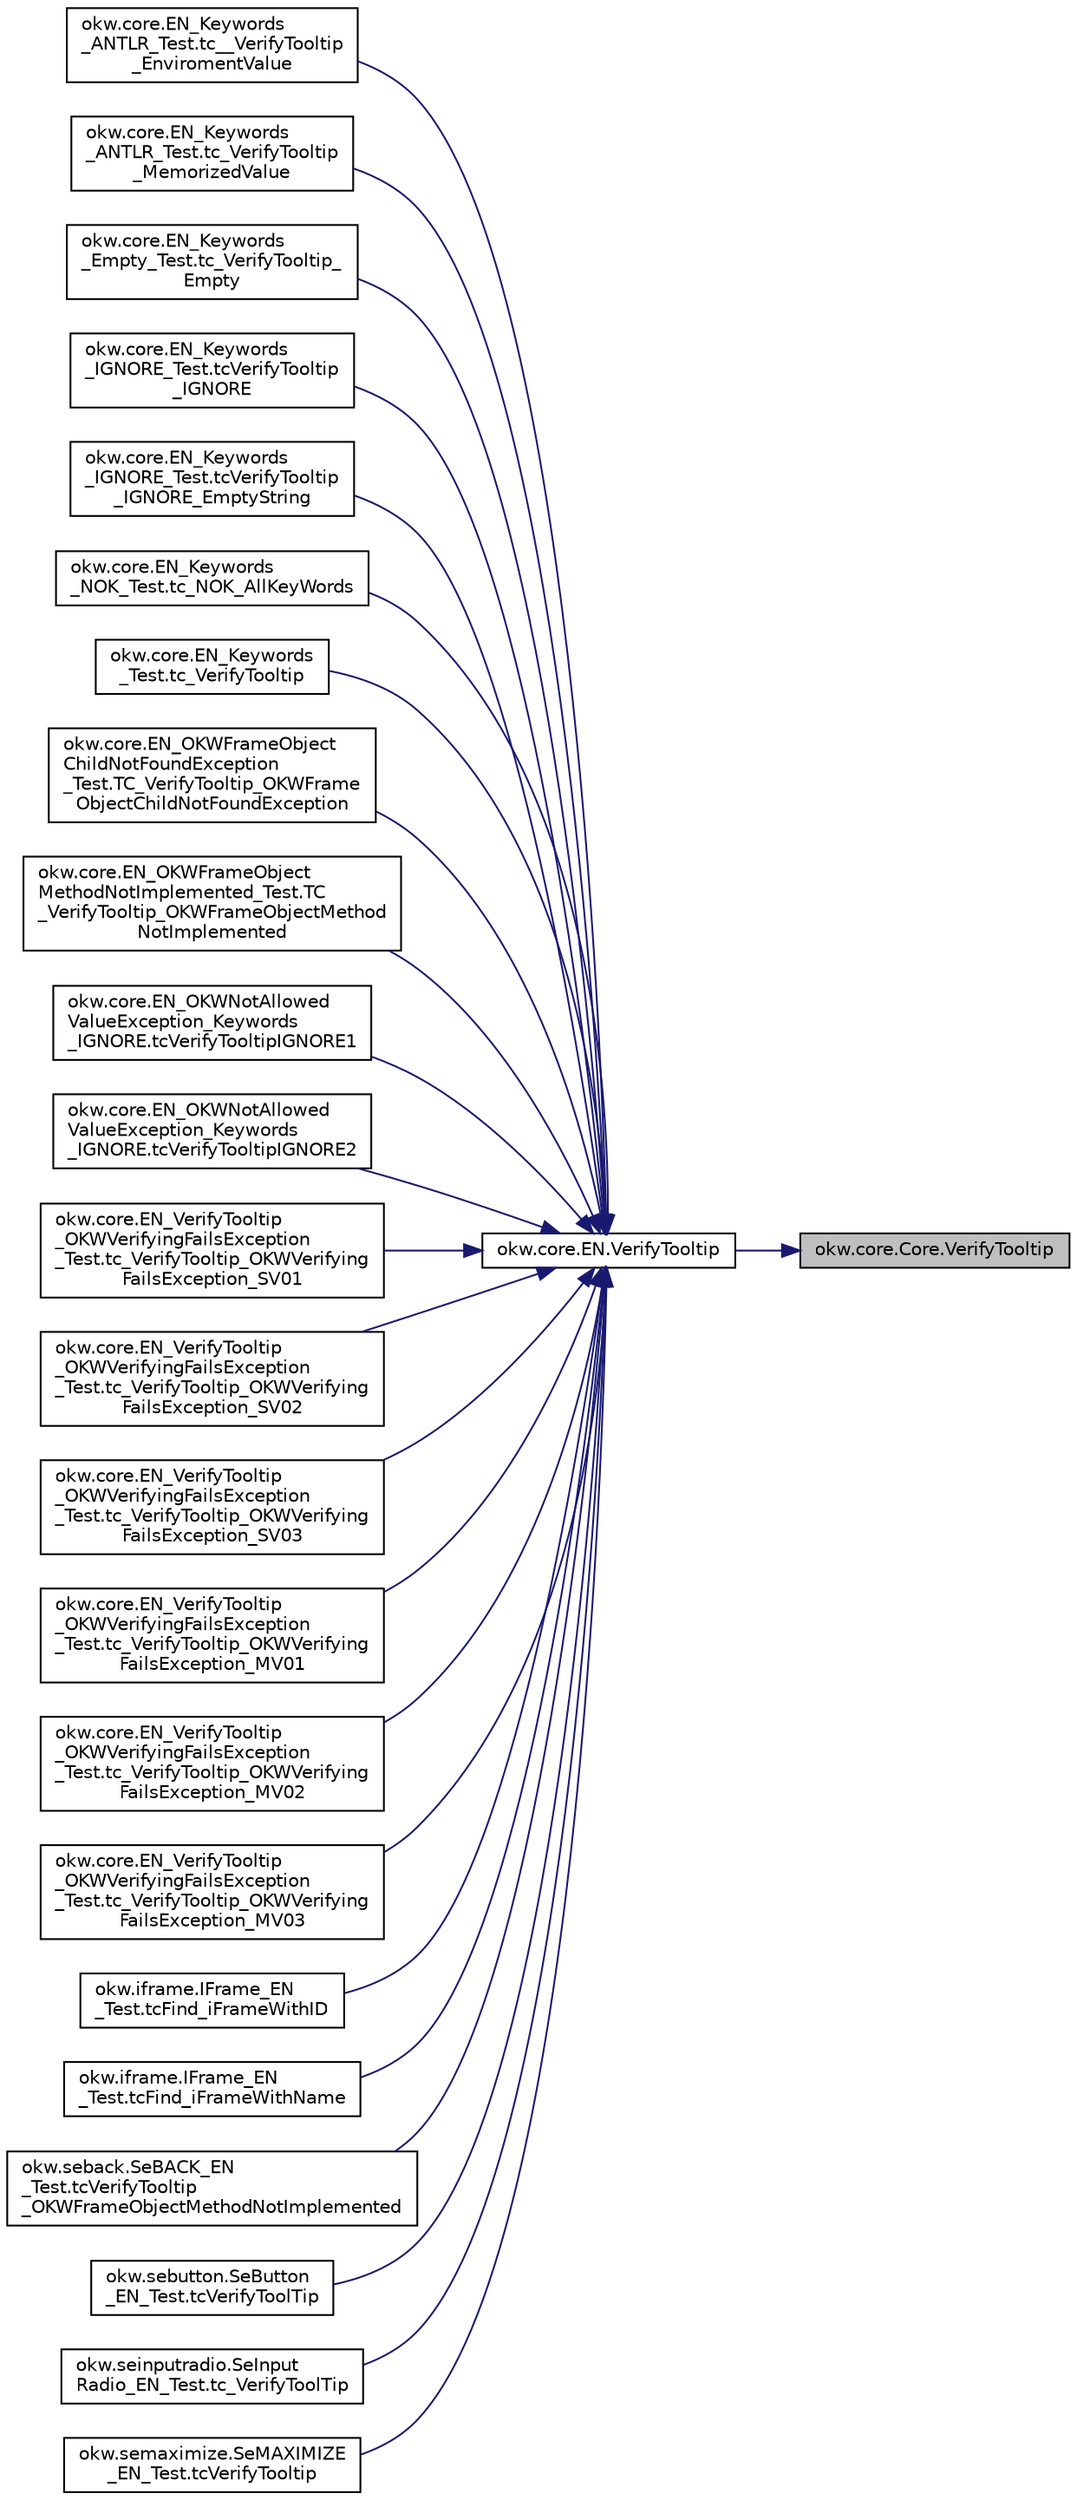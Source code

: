 digraph "okw.core.Core.VerifyTooltip"
{
 // INTERACTIVE_SVG=YES
 // LATEX_PDF_SIZE
  edge [fontname="Helvetica",fontsize="10",labelfontname="Helvetica",labelfontsize="10"];
  node [fontname="Helvetica",fontsize="10",shape=record];
  rankdir="RL";
  Node5066 [label="okw.core.Core.VerifyTooltip",height=0.2,width=0.4,color="black", fillcolor="grey75", style="filled", fontcolor="black",tooltip="Prüft den Tooltip-Text eines Objektes."];
  Node5066 -> Node5067 [dir="back",color="midnightblue",fontsize="10",style="solid",fontname="Helvetica"];
  Node5067 [label="okw.core.EN.VerifyTooltip",height=0.2,width=0.4,color="black", fillcolor="white", style="filled",URL="$classokw_1_1core_1_1_e_n.html#a7a19b4149e808ffc7fbaca9d0e6412b3",tooltip="Prüft den Tooltip-Text eines Objektes."];
  Node5067 -> Node5068 [dir="back",color="midnightblue",fontsize="10",style="solid",fontname="Helvetica"];
  Node5068 [label="okw.core.EN_Keywords\l_ANTLR_Test.tc__VerifyTooltip\l_EnviromentValue",height=0.2,width=0.4,color="black", fillcolor="white", style="filled",URL="$classokw_1_1core_1_1_e_n___keywords___a_n_t_l_r___test.html#a4ad606615476d86141bdb598f2c21666",tooltip=" "];
  Node5067 -> Node5069 [dir="back",color="midnightblue",fontsize="10",style="solid",fontname="Helvetica"];
  Node5069 [label="okw.core.EN_Keywords\l_ANTLR_Test.tc_VerifyTooltip\l_MemorizedValue",height=0.2,width=0.4,color="black", fillcolor="white", style="filled",URL="$classokw_1_1core_1_1_e_n___keywords___a_n_t_l_r___test.html#af6fc2eaf63a00647e7cf20878a2b7536",tooltip=" "];
  Node5067 -> Node5070 [dir="back",color="midnightblue",fontsize="10",style="solid",fontname="Helvetica"];
  Node5070 [label="okw.core.EN_Keywords\l_Empty_Test.tc_VerifyTooltip_\lEmpty",height=0.2,width=0.4,color="black", fillcolor="white", style="filled",URL="$classokw_1_1core_1_1_e_n___keywords___empty___test.html#a9fc53dc3dc66074ac611851720cb9a94",tooltip="Prüft \"${EMPTY}\" für das Schlüsselwort VerifyValue(string,string)"];
  Node5067 -> Node5071 [dir="back",color="midnightblue",fontsize="10",style="solid",fontname="Helvetica"];
  Node5071 [label="okw.core.EN_Keywords\l_IGNORE_Test.tcVerifyTooltip\l_IGNORE",height=0.2,width=0.4,color="black", fillcolor="white", style="filled",URL="$classokw_1_1core_1_1_e_n___keywords___i_g_n_o_r_e___test.html#aaa254c68e91fda79f5c89f00701ab867",tooltip=" "];
  Node5067 -> Node5072 [dir="back",color="midnightblue",fontsize="10",style="solid",fontname="Helvetica"];
  Node5072 [label="okw.core.EN_Keywords\l_IGNORE_Test.tcVerifyTooltip\l_IGNORE_EmptyString",height=0.2,width=0.4,color="black", fillcolor="white", style="filled",URL="$classokw_1_1core_1_1_e_n___keywords___i_g_n_o_r_e___test.html#ac3eae8ec7b4e04855ee49375c469f6d6",tooltip=" "];
  Node5067 -> Node5073 [dir="back",color="midnightblue",fontsize="10",style="solid",fontname="Helvetica"];
  Node5073 [label="okw.core.EN_Keywords\l_NOK_Test.tc_NOK_AllKeyWords",height=0.2,width=0.4,color="black", fillcolor="white", style="filled",URL="$classokw_1_1core_1_1_e_n___keywords___n_o_k___test.html#a81a960a2341dfb0e27da7871291c84dc",tooltip="Prüft methoden aufruf für einen einfachen Click."];
  Node5067 -> Node5074 [dir="back",color="midnightblue",fontsize="10",style="solid",fontname="Helvetica"];
  Node5074 [label="okw.core.EN_Keywords\l_Test.tc_VerifyTooltip",height=0.2,width=0.4,color="black", fillcolor="white", style="filled",URL="$classokw_1_1core_1_1_e_n___keywords___test.html#acd9fb68b19c937fd107640c6fd56338c",tooltip="\"Normaler\" Testfall für das Schlüsselwort VerifyCaption."];
  Node5067 -> Node5075 [dir="back",color="midnightblue",fontsize="10",style="solid",fontname="Helvetica"];
  Node5075 [label="okw.core.EN_OKWFrameObject\lChildNotFoundException\l_Test.TC_VerifyTooltip_OKWFrame\lObjectChildNotFoundException",height=0.2,width=0.4,color="black", fillcolor="white", style="filled",URL="$classokw_1_1core_1_1_e_n___o_k_w_frame_object_child_not_found_exception___test.html#ac46576609538e5edf8dd2265dd8306c6",tooltip="Prüft ob die Ausnahme OKWFrameObjectChildNotFoundException durch die LFC-VerifyValue ausgelöst wird,..."];
  Node5067 -> Node5076 [dir="back",color="midnightblue",fontsize="10",style="solid",fontname="Helvetica"];
  Node5076 [label="okw.core.EN_OKWFrameObject\lMethodNotImplemented_Test.TC\l_VerifyTooltip_OKWFrameObjectMethod\lNotImplemented",height=0.2,width=0.4,color="black", fillcolor="white", style="filled",URL="$classokw_1_1core_1_1_e_n___o_k_w_frame_object_method_not_implemented___test.html#a2d83a9bb5ad1bf7e685a32a558aaa0bc",tooltip="Prüft ob die Ausnahme OKWFrameObjectMethodNotImplemented von VerifyTooltip( FN, ExpVal ) ausgelöst wi..."];
  Node5067 -> Node5077 [dir="back",color="midnightblue",fontsize="10",style="solid",fontname="Helvetica"];
  Node5077 [label="okw.core.EN_OKWNotAllowed\lValueException_Keywords\l_IGNORE.tcVerifyTooltipIGNORE1",height=0.2,width=0.4,color="black", fillcolor="white", style="filled",URL="$classokw_1_1core_1_1_e_n___o_k_w_not_allowed_value_exception___keywords___i_g_n_o_r_e.html#a4631339fd8d3fa1a2b5975e33bcf3f1d",tooltip="Prüft ob \"${IGNORE} \" die Ausnahme okw.exceptions.OKWNotAllowedValueException auslöst."];
  Node5067 -> Node5078 [dir="back",color="midnightblue",fontsize="10",style="solid",fontname="Helvetica"];
  Node5078 [label="okw.core.EN_OKWNotAllowed\lValueException_Keywords\l_IGNORE.tcVerifyTooltipIGNORE2",height=0.2,width=0.4,color="black", fillcolor="white", style="filled",URL="$classokw_1_1core_1_1_e_n___o_k_w_not_allowed_value_exception___keywords___i_g_n_o_r_e.html#a3fecf3a3667a64f92cc8abcdd772c8e5",tooltip="Prüft ob \"\"${IGNORE}${TCN}\" die Ausnahme okw.exceptions.OKWNotAllowedValueException auslöst."];
  Node5067 -> Node5079 [dir="back",color="midnightblue",fontsize="10",style="solid",fontname="Helvetica"];
  Node5079 [label="okw.core.EN_VerifyTooltip\l_OKWVerifyingFailsException\l_Test.tc_VerifyTooltip_OKWVerifying\lFailsException_SV01",height=0.2,width=0.4,color="black", fillcolor="white", style="filled",URL="$classokw_1_1core_1_1_e_n___verify_tooltip___o_k_w_verifying_fails_exception___test.html#a4154573bd2215db32edeab3e4d3cd2c6",tooltip="Prüft, ob die Ausnahme OKWVerifyingFailsException bei einem Soll/Ist-Vergleich ausgelöst wird."];
  Node5067 -> Node5080 [dir="back",color="midnightblue",fontsize="10",style="solid",fontname="Helvetica"];
  Node5080 [label="okw.core.EN_VerifyTooltip\l_OKWVerifyingFailsException\l_Test.tc_VerifyTooltip_OKWVerifying\lFailsException_SV02",height=0.2,width=0.4,color="black", fillcolor="white", style="filled",URL="$classokw_1_1core_1_1_e_n___verify_tooltip___o_k_w_verifying_fails_exception___test.html#a093e47d359d7d27c4bcf18be036d31c6",tooltip="Prüft, ob die Ausnahme OKWVerifyingFailsException bei einem Soll/Ist-Vergleich ausgelöst wird."];
  Node5067 -> Node5081 [dir="back",color="midnightblue",fontsize="10",style="solid",fontname="Helvetica"];
  Node5081 [label="okw.core.EN_VerifyTooltip\l_OKWVerifyingFailsException\l_Test.tc_VerifyTooltip_OKWVerifying\lFailsException_SV03",height=0.2,width=0.4,color="black", fillcolor="white", style="filled",URL="$classokw_1_1core_1_1_e_n___verify_tooltip___o_k_w_verifying_fails_exception___test.html#a5836eb0c73c157dd641ca7018f26b2c3",tooltip="Prüft, ob die Ausnahme OKWVerifyingFailsException bei einem Soll/Ist-Vergleich ausgelöst wird."];
  Node5067 -> Node5082 [dir="back",color="midnightblue",fontsize="10",style="solid",fontname="Helvetica"];
  Node5082 [label="okw.core.EN_VerifyTooltip\l_OKWVerifyingFailsException\l_Test.tc_VerifyTooltip_OKWVerifying\lFailsException_MV01",height=0.2,width=0.4,color="black", fillcolor="white", style="filled",URL="$classokw_1_1core_1_1_e_n___verify_tooltip___o_k_w_verifying_fails_exception___test.html#afd2d3f8ba38ae6d7cd04aecbd34d62e8",tooltip="Prüft, ob die Ausnahme OKWVerifyingFailsException bei einem Soll/Ist-Vergleich ausgelöst wird."];
  Node5067 -> Node5083 [dir="back",color="midnightblue",fontsize="10",style="solid",fontname="Helvetica"];
  Node5083 [label="okw.core.EN_VerifyTooltip\l_OKWVerifyingFailsException\l_Test.tc_VerifyTooltip_OKWVerifying\lFailsException_MV02",height=0.2,width=0.4,color="black", fillcolor="white", style="filled",URL="$classokw_1_1core_1_1_e_n___verify_tooltip___o_k_w_verifying_fails_exception___test.html#a5c0d99347013a0d2de1b9687a6471364",tooltip="Prüft, ob die Ausnahme OKWVerifyingFailsException bei einem Soll/Ist-Vergleich ausgelöst wird."];
  Node5067 -> Node5084 [dir="back",color="midnightblue",fontsize="10",style="solid",fontname="Helvetica"];
  Node5084 [label="okw.core.EN_VerifyTooltip\l_OKWVerifyingFailsException\l_Test.tc_VerifyTooltip_OKWVerifying\lFailsException_MV03",height=0.2,width=0.4,color="black", fillcolor="white", style="filled",URL="$classokw_1_1core_1_1_e_n___verify_tooltip___o_k_w_verifying_fails_exception___test.html#aa8e11ade33902ea207796749753d42d8",tooltip="Prüft, ob die Ausnahme OKWVerifyingFailsException bei einem Soll/Ist-Vergleich ausgelöst wird."];
  Node5067 -> Node5085 [dir="back",color="midnightblue",fontsize="10",style="solid",fontname="Helvetica"];
  Node5085 [label="okw.iframe.IFrame_EN\l_Test.tcFind_iFrameWithID",height=0.2,width=0.4,color="black", fillcolor="white", style="filled",URL="$classokw_1_1iframe_1_1_i_frame___e_n___test.html#adee33017452489e5a0ef80aaafb626cc",tooltip="Testet die Implementierung des Schlüsselwortes ClickOn( FN ) für Klasse SeBACK ."];
  Node5067 -> Node5086 [dir="back",color="midnightblue",fontsize="10",style="solid",fontname="Helvetica"];
  Node5086 [label="okw.iframe.IFrame_EN\l_Test.tcFind_iFrameWithName",height=0.2,width=0.4,color="black", fillcolor="white", style="filled",URL="$classokw_1_1iframe_1_1_i_frame___e_n___test.html#aab35fb15a8b81f6ff5ac834683b47b7d",tooltip="Testet die Implementierung des Schlüsselwortes ClickOn( FN ) für Klasse SeBACK ."];
  Node5067 -> Node5087 [dir="back",color="midnightblue",fontsize="10",style="solid",fontname="Helvetica"];
  Node5087 [label="okw.seback.SeBACK_EN\l_Test.tcVerifyTooltip\l_OKWFrameObjectMethodNotImplemented",height=0.2,width=0.4,color="black", fillcolor="white", style="filled",URL="$classokw_1_1seback_1_1_se_b_a_c_k___e_n___test.html#a73262d4d2e6a76abf88772d52a116846",tooltip="Test des Schlüsselwortes \"VerifyTooltip( FN, ExpVal ) für SeBACK."];
  Node5067 -> Node5088 [dir="back",color="midnightblue",fontsize="10",style="solid",fontname="Helvetica"];
  Node5088 [label="okw.sebutton.SeButton\l_EN_Test.tcVerifyToolTip",height=0.2,width=0.4,color="black", fillcolor="white", style="filled",URL="$classokw_1_1sebutton_1_1_se_button___e_n___test.html#a3c0bda196d93ffad013a52a7e4e8ad6b",tooltip="Test des Schlüsselwortes VerifyToolTip für den GUI-Adapter SeButton."];
  Node5067 -> Node5089 [dir="back",color="midnightblue",fontsize="10",style="solid",fontname="Helvetica"];
  Node5089 [label="okw.seinputradio.SeInput\lRadio_EN_Test.tc_VerifyToolTip",height=0.2,width=0.4,color="black", fillcolor="white", style="filled",URL="$classokw_1_1seinputradio_1_1_se_input_radio___e_n___test.html#a4f95c220c0bd0f4090fafff529fcfdc3",tooltip="Test des Schlüsselwortes VerifyToolTip für den GUI-Adapter SeInputRadio."];
  Node5067 -> Node5090 [dir="back",color="midnightblue",fontsize="10",style="solid",fontname="Helvetica"];
  Node5090 [label="okw.semaximize.SeMAXIMIZE\l_EN_Test.tcVerifyTooltip",height=0.2,width=0.4,color="black", fillcolor="white", style="filled",URL="$classokw_1_1semaximize_1_1_se_m_a_x_i_m_i_z_e___e_n___test.html#afd5d58d8fb1b537a6f1a4a1bb1b8dded",tooltip="Test des Schlüsselwortes \"VerifyTooltip( FN, ExpVal ) für SeMAXIMIZE."];
}
